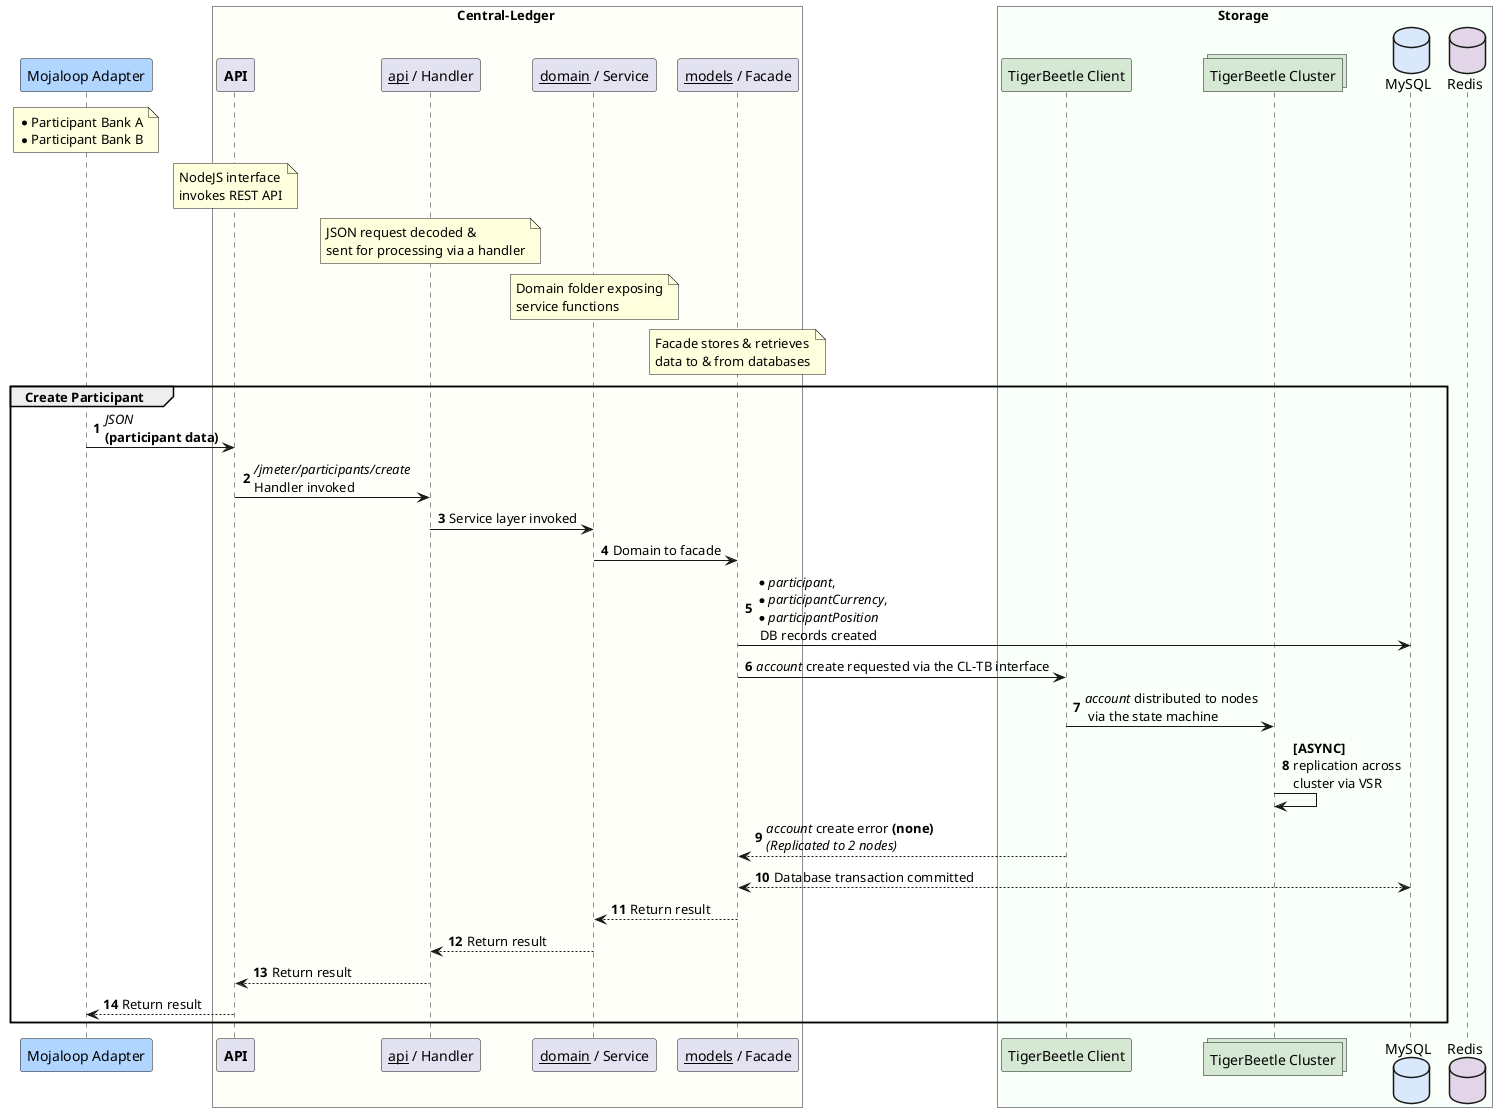 @startuml

participant "Mojaloop Adapter" as dfsp #B0D5FF
note over dfsp
    * Participant Bank A
    * Participant Bank B
end note

box Central-Ledger #FFFFF9
    participant "**API**" as cl_api
    participant "__api__ / Handler" as cl_handler
    participant "__domain__ / Service" as cl_domain
    participant "__models__ / Facade" as cl_facade

    note over cl_api
        NodeJS interface
        invokes REST API
    end note

    note over cl_handler
        JSON request decoded &
        sent for processing via a handler
    end note

    note over cl_domain
        Domain folder exposing
        service functions
    end note

    note over cl_facade
        Facade stores & retrieves
        data to & from databases
    end note
end box

box Storage #F9FFF9
	Participant "TigerBeetle Client" as tb_client #D5E8D4
	collections "TigerBeetle Cluster" as tb_nodes #D5E8D4
	database "MySQL" as cl_db #DAE8FC
	database "Redis" as redis_cache #E1D5E7
end box

autonumber
group Create Participant
    dfsp -> cl_api : //JSON// \n**(participant data)**
    cl_api -> cl_handler : ///jmeter/participants/create// \nHandler invoked
    cl_handler -> cl_domain : Service layer invoked
    cl_domain -> cl_facade : Domain to facade
    cl_facade -> cl_db : *//participant//, \n*//participantCurrency//, \n*//participantPosition// \n DB records created
    cl_facade -> tb_client : //account// create requested via the CL-TB interface
    tb_client -> tb_nodes : //account// distributed to nodes\n via the state machine
    tb_nodes -> tb_nodes : **[ASYNC]**\nreplication across \ncluster via VSR
    tb_client --> cl_facade : //account// create error **(none)**\n//(Replicated to 2 nodes)//
    cl_db <--> cl_facade : Database transaction committed
    cl_facade --> cl_domain : Return result
    cl_domain --> cl_handler : Return result
    cl_handler --> cl_api : Return result
    cl_api --> dfsp : Return result
end

@enduml
